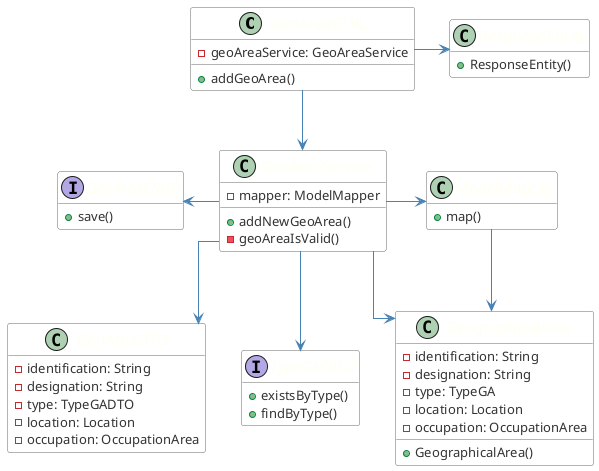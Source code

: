 @startuml
skinparam linetype ortho
hide empty members
skinparam class {
	ArrowColor SteelBlue
	BorderColor Dimgray
	HeaderBackgroundColor SteelBlue
	BackgroundColor White
	FontName Calibri bold
	AttributeFontColor #333
	AttributeFontName Calibri
	AttributeFontSize 13
	FontColor Ivory
	FontSize 15
}

class GeoAreaCTRL {
- geoAreaService: GeoAreaService
+ addGeoArea()
}

class GeoAreaService {
- mapper: ModelMapper
+ addNewGeoArea()
- geoAreaIsValid()
}

class GeoAreaDTO {
- identification: String
- designation: String
- type: TypeGADTO
- location: Location
- occupation: OccupationArea
}

Interface TypeGACRUD {
+ existsByType()
+ findByType()
}

class ModelMapper {
+ map()
}

class GeographicalArea {
- identification: String
- designation: String
- type: TypeGA
- location: Location
- occupation: OccupationArea
+ GeographicalArea()
}

Interface GeoAreaCRUD {
+ save()
}

class ResponseEntity {
+ ResponseEntity()
}

GeoAreaCTRL --> GeoAreaService
GeoAreaService --> GeoAreaDTO
GeoAreaService --> TypeGACRUD
GeoAreaService -> ModelMapper
ModelMapper -> GeographicalArea
GeoAreaService --> GeographicalArea
GeoAreaCRUD <- GeoAreaService
GeoAreaCTRL -> ResponseEntity

@enduml

